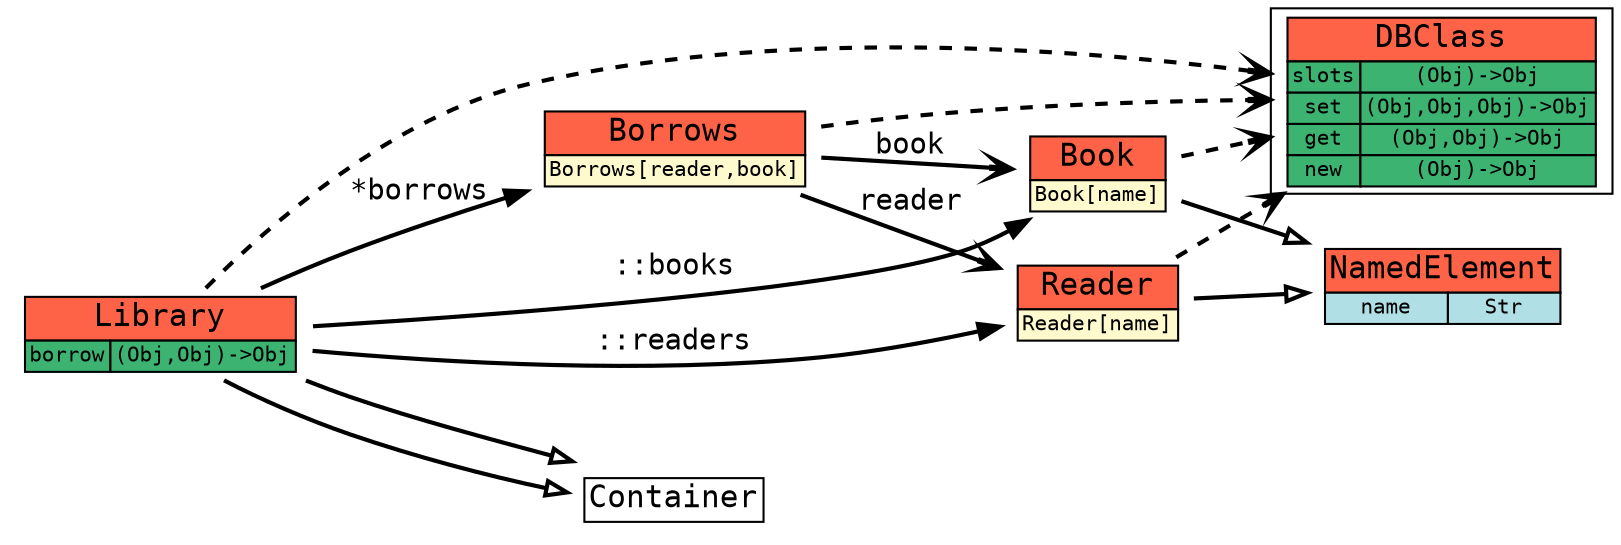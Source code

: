 digraph {
  rankdir="LR"
0[label=<<table BORDER="0" CELLBORDER="1" CELLSPACING="0" CELLPADDING="1"><tr><td bgcolor="tomato" colspan="2"><font face="INCONSOLATA" point-size="15">Library</font></td></tr><tr> <td bgcolor="mediumseagreen"><font point-size="10" face="INCONSOLATA">borrow</font></td><td bgcolor="mediumseagreen"><font point-size="10" face="INCONSOLATA">(Obj,Obj)-&gt;Obj</font></td></tr></table>>,shape=none];
1[label=<<table BORDER="0" CELLBORDER="1" CELLSPACING="0" CELLPADDING="1"><tr><td bgcolor="tomato" colspan="2"><font face="INCONSOLATA" point-size="15">DBClass</font></td></tr><tr> <td bgcolor="mediumseagreen"><font point-size="10" face="INCONSOLATA">slots</font></td><td bgcolor="mediumseagreen"><font point-size="10" face="INCONSOLATA">(Obj)-&gt;Obj</font></td></tr><tr> <td bgcolor="mediumseagreen"><font point-size="10" face="INCONSOLATA">set</font></td><td bgcolor="mediumseagreen"><font point-size="10" face="INCONSOLATA">(Obj,Obj,Obj)-&gt;Obj</font></td></tr><tr> <td bgcolor="mediumseagreen"><font point-size="10" face="INCONSOLATA">get</font></td><td bgcolor="mediumseagreen"><font point-size="10" face="INCONSOLATA">(Obj,Obj)-&gt;Obj</font></td></tr><tr> <td bgcolor="mediumseagreen"><font point-size="10" face="INCONSOLATA">new</font></td><td bgcolor="mediumseagreen"><font point-size="10" face="INCONSOLATA">(Obj)-&gt;Obj</font></td></tr></table>>,shape=box];
2[label=<<table BORDER="0" CELLBORDER="1" CELLSPACING="0" CELLPADDING="1"><tr><td bgcolor="tomato" colspan="2"><font face="INCONSOLATA" point-size="15">Book</font></td></tr><tr> <td colspan="2" bgcolor="LemonChiffon"><font point-size="10" face="INCONSOLATA">Book[name]</font></td></tr></table>>,shape=none];
3[label=<<table BORDER="0" CELLBORDER="1" CELLSPACING="0" CELLPADDING="1"><tr><td bgcolor="tomato" colspan="2"><font face="INCONSOLATA" point-size="15">NamedElement</font></td></tr><tr> <td bgcolor="powderblue"><font point-size="10" face="INCONSOLATA">name</font></td><td bgcolor="powderblue"><font point-size="10" face="INCONSOLATA">Str</font></td></tr></table>>,shape=none];
4[label=<<table BORDER="0" CELLBORDER="1" CELLSPACING="0" CELLPADDING="1"><tr><td bgcolor="white" colspan="2"><font face="INCONSOLATA" point-size="15">Container</font></td></tr></table>>,shape=none];
5[label=<<table BORDER="0" CELLBORDER="1" CELLSPACING="0" CELLPADDING="1"><tr><td bgcolor="tomato" colspan="2"><font face="INCONSOLATA" point-size="15">Reader</font></td></tr><tr> <td colspan="2" bgcolor="LemonChiffon"><font point-size="10" face="INCONSOLATA">Reader[name]</font></td></tr></table>>,shape=none];
6[label=<<table BORDER="0" CELLBORDER="1" CELLSPACING="0" CELLPADDING="1"><tr><td bgcolor="tomato" colspan="2"><font face="INCONSOLATA" point-size="15">Borrows</font></td></tr><tr> <td colspan="2" bgcolor="LemonChiffon"><font point-size="10" face="INCONSOLATA">Borrows[reader,book]</font></td></tr></table>>,shape=none];
0 -> 1[penwidth="2" style=dashed arrowhead=vee];
2 -> 1[penwidth="2" style=dashed arrowhead=vee];
2 -> 3[penwidth="2" arrowhead=empty];
0 -> 2[penwidth="2" label=<<font face="INCONSOLATA">::books</font>>];
0 -> 4[penwidth="2" arrowhead=empty];
5 -> 1[penwidth="2" style=dashed arrowhead=vee];
5 -> 3[penwidth="2" arrowhead=empty];
0 -> 5[penwidth="2" label=<<font face="INCONSOLATA">::readers</font>>];
0 -> 4[penwidth="2" arrowhead=empty];
6 -> 2[penwidth="2" arrowhead=vee label=<<font face="INCONSOLATA">book</font>>];
6 -> 5[penwidth="2" arrowhead=vee label=<<font face="INCONSOLATA">reader</font>>];
6 -> 1[penwidth="2" style=dashed arrowhead=vee];
0 -> 6[penwidth="2" label=<<font face="INCONSOLATA">*borrows</font>>];
}
